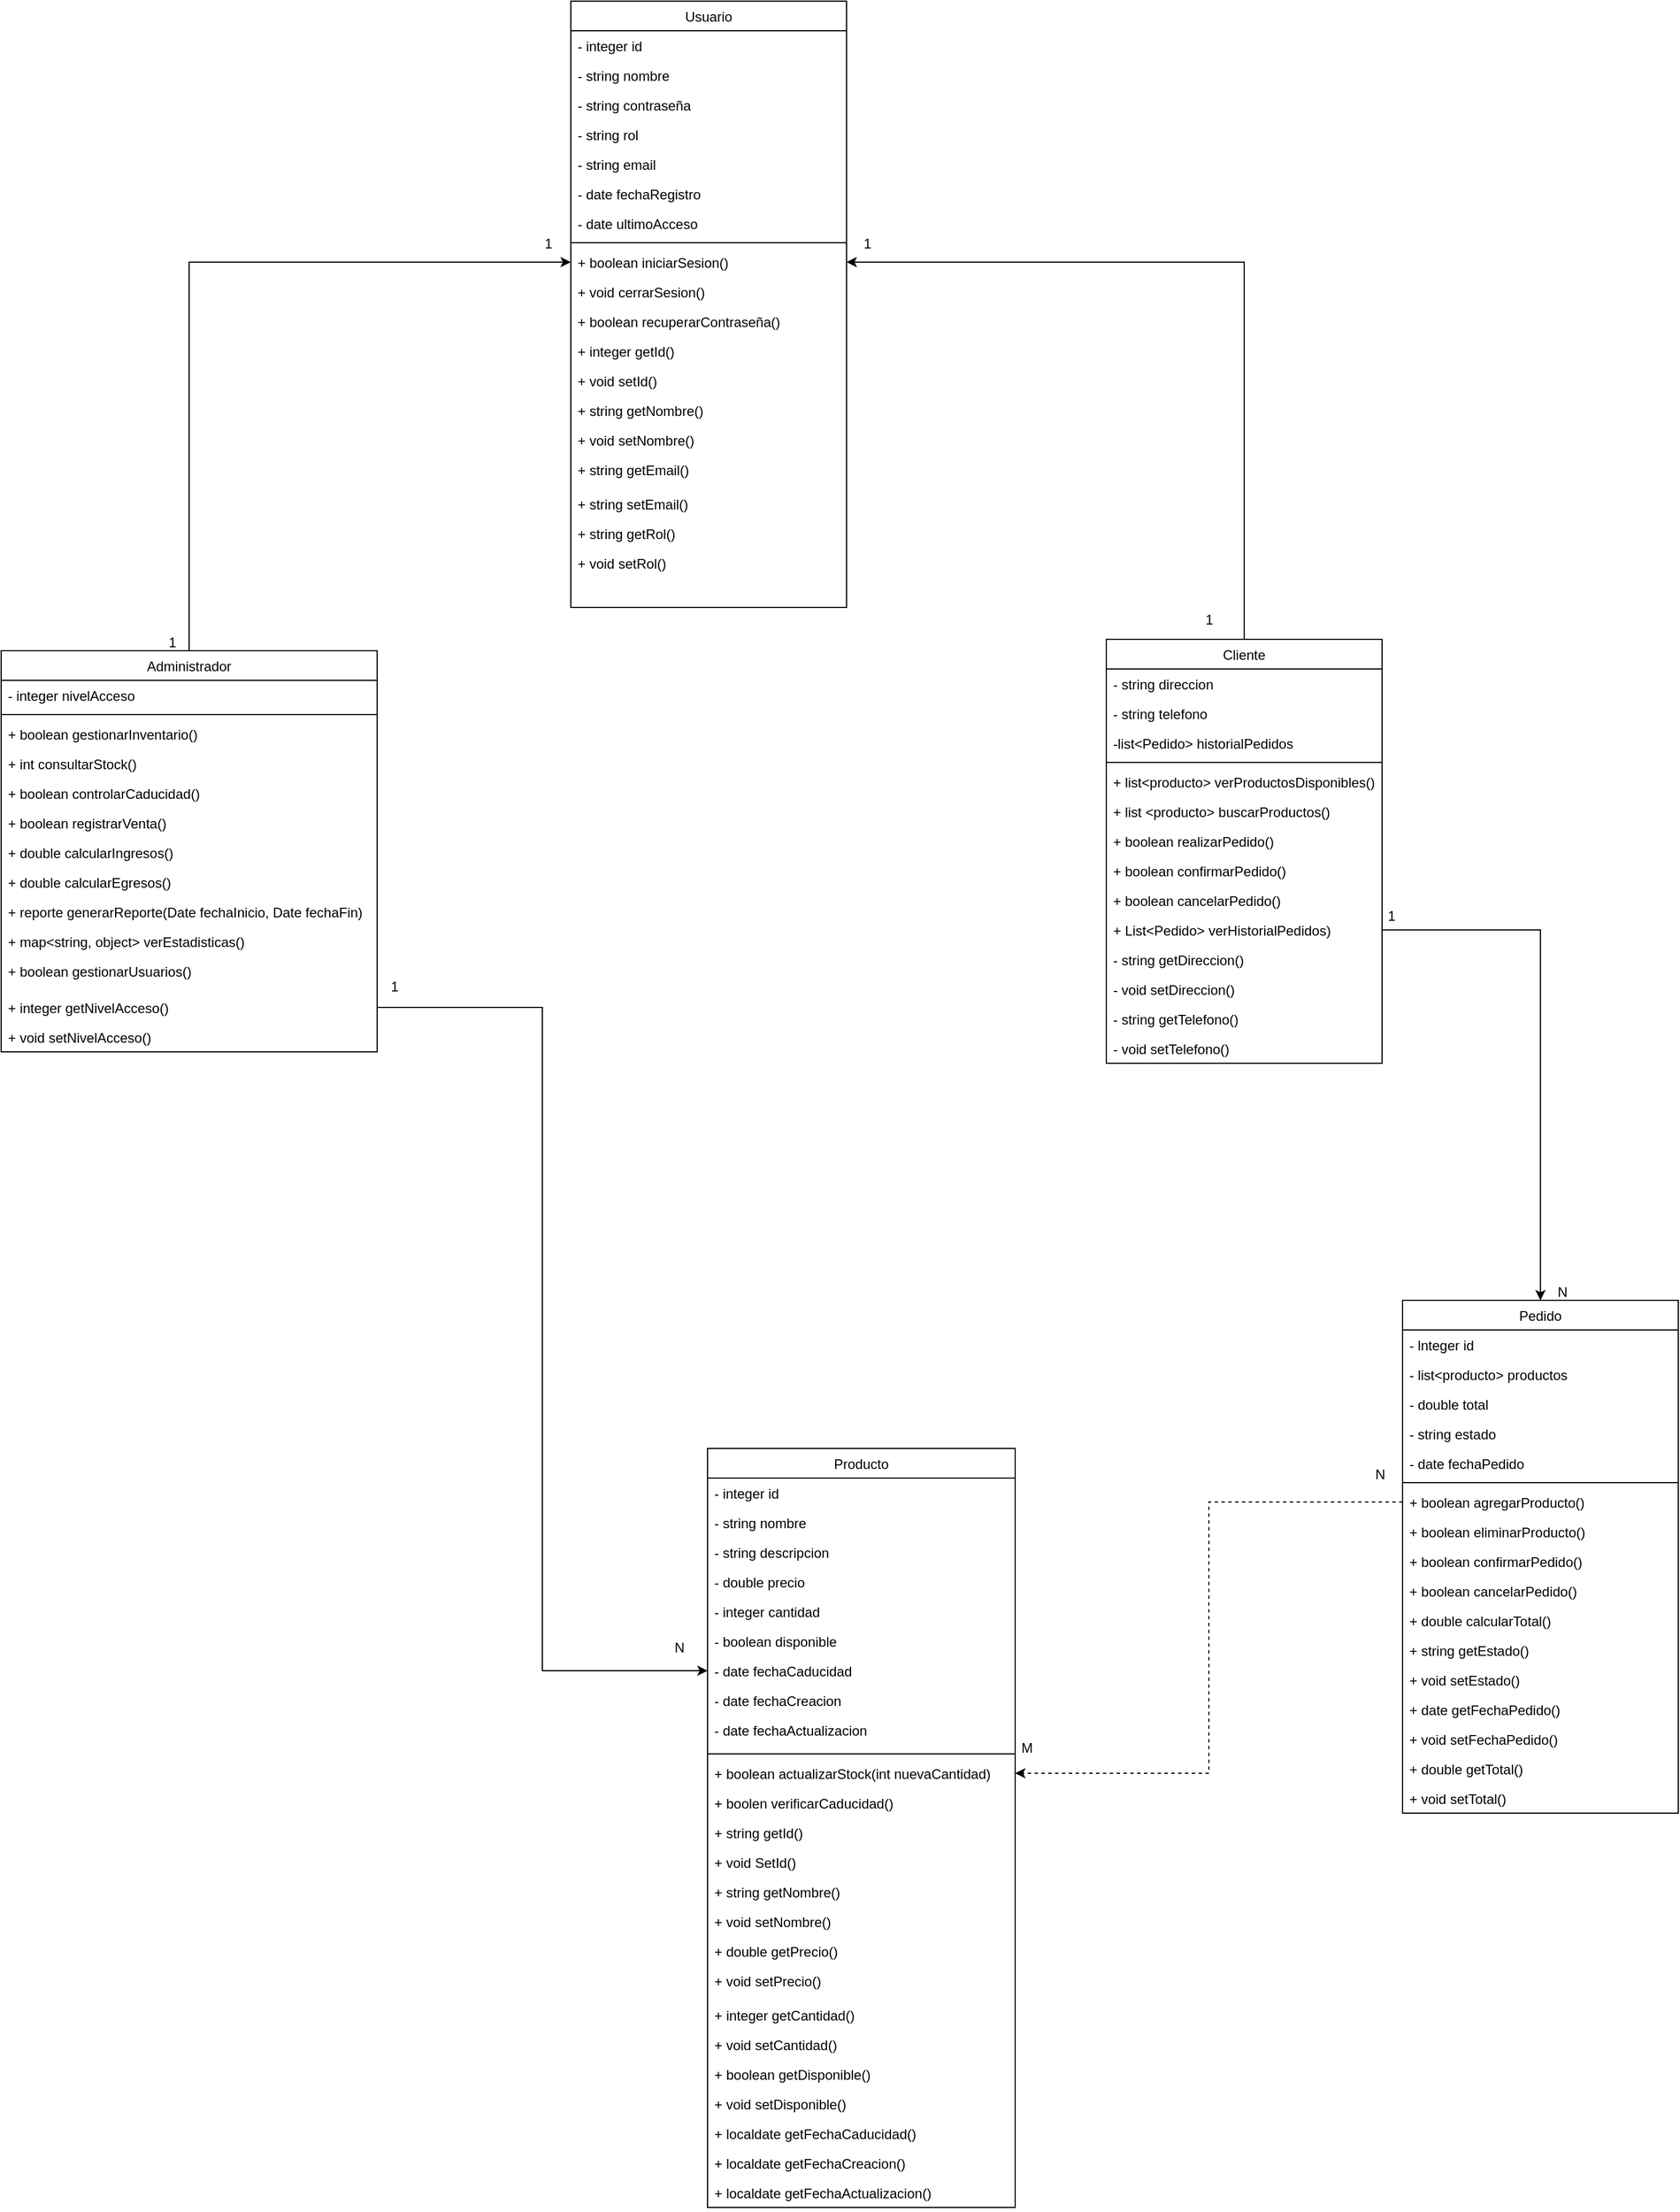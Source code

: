 <mxfile version="26.2.3">
  <diagram id="C5RBs43oDa-KdzZeNtuy" name="Page-1">
    <mxGraphModel dx="575" dy="1714" grid="1" gridSize="10" guides="1" tooltips="1" connect="1" arrows="1" fold="1" page="1" pageScale="1" pageWidth="827" pageHeight="1169" math="0" shadow="0">
      <root>
        <mxCell id="WIyWlLk6GJQsqaUBKTNV-0" />
        <mxCell id="WIyWlLk6GJQsqaUBKTNV-1" parent="WIyWlLk6GJQsqaUBKTNV-0" />
        <mxCell id="zkfFHV4jXpPFQw0GAbJ--17" value="Cliente" style="swimlane;fontStyle=0;align=center;verticalAlign=top;childLayout=stackLayout;horizontal=1;startSize=26;horizontalStack=0;resizeParent=1;resizeLast=0;collapsible=1;marginBottom=0;rounded=0;shadow=0;strokeWidth=1;" parent="WIyWlLk6GJQsqaUBKTNV-1" vertex="1">
          <mxGeometry x="1210" y="280" width="242" height="372" as="geometry">
            <mxRectangle x="550" y="140" width="160" height="26" as="alternateBounds" />
          </mxGeometry>
        </mxCell>
        <mxCell id="ycF3-iZi4jfBu4yKrrEv-30" value="- string direccion" style="text;align=left;verticalAlign=top;spacingLeft=4;spacingRight=4;overflow=hidden;rotatable=0;points=[[0,0.5],[1,0.5]];portConstraint=eastwest;" vertex="1" parent="zkfFHV4jXpPFQw0GAbJ--17">
          <mxGeometry y="26" width="242" height="26" as="geometry" />
        </mxCell>
        <mxCell id="ycF3-iZi4jfBu4yKrrEv-119" value="- string telefono" style="text;align=left;verticalAlign=top;spacingLeft=4;spacingRight=4;overflow=hidden;rotatable=0;points=[[0,0.5],[1,0.5]];portConstraint=eastwest;" vertex="1" parent="zkfFHV4jXpPFQw0GAbJ--17">
          <mxGeometry y="52" width="242" height="26" as="geometry" />
        </mxCell>
        <mxCell id="ycF3-iZi4jfBu4yKrrEv-31" value="-list&lt;Pedido&gt; historialPedidos" style="text;align=left;verticalAlign=top;spacingLeft=4;spacingRight=4;overflow=hidden;rotatable=0;points=[[0,0.5],[1,0.5]];portConstraint=eastwest;" vertex="1" parent="zkfFHV4jXpPFQw0GAbJ--17">
          <mxGeometry y="78" width="242" height="26" as="geometry" />
        </mxCell>
        <mxCell id="zkfFHV4jXpPFQw0GAbJ--23" value="" style="line;html=1;strokeWidth=1;align=left;verticalAlign=middle;spacingTop=-1;spacingLeft=3;spacingRight=3;rotatable=0;labelPosition=right;points=[];portConstraint=eastwest;" parent="zkfFHV4jXpPFQw0GAbJ--17" vertex="1">
          <mxGeometry y="104" width="242" height="8" as="geometry" />
        </mxCell>
        <mxCell id="zkfFHV4jXpPFQw0GAbJ--24" value="+ list&lt;producto&gt; verProductosDisponibles()" style="text;align=left;verticalAlign=top;spacingLeft=4;spacingRight=4;overflow=hidden;rotatable=0;points=[[0,0.5],[1,0.5]];portConstraint=eastwest;" parent="zkfFHV4jXpPFQw0GAbJ--17" vertex="1">
          <mxGeometry y="112" width="242" height="26" as="geometry" />
        </mxCell>
        <mxCell id="ycF3-iZi4jfBu4yKrrEv-0" value="+ list &lt;producto&gt; buscarProductos()" style="text;align=left;verticalAlign=top;spacingLeft=4;spacingRight=4;overflow=hidden;rotatable=0;points=[[0,0.5],[1,0.5]];portConstraint=eastwest;" vertex="1" parent="zkfFHV4jXpPFQw0GAbJ--17">
          <mxGeometry y="138" width="242" height="26" as="geometry" />
        </mxCell>
        <mxCell id="ycF3-iZi4jfBu4yKrrEv-113" value="+ boolean realizarPedido()" style="text;align=left;verticalAlign=top;spacingLeft=4;spacingRight=4;overflow=hidden;rotatable=0;points=[[0,0.5],[1,0.5]];portConstraint=eastwest;" vertex="1" parent="zkfFHV4jXpPFQw0GAbJ--17">
          <mxGeometry y="164" width="242" height="26" as="geometry" />
        </mxCell>
        <mxCell id="ycF3-iZi4jfBu4yKrrEv-1" value="+ boolean confirmarPedido()" style="text;align=left;verticalAlign=top;spacingLeft=4;spacingRight=4;overflow=hidden;rotatable=0;points=[[0,0.5],[1,0.5]];portConstraint=eastwest;" vertex="1" parent="zkfFHV4jXpPFQw0GAbJ--17">
          <mxGeometry y="190" width="242" height="26" as="geometry" />
        </mxCell>
        <mxCell id="ycF3-iZi4jfBu4yKrrEv-120" value="+ boolean cancelarPedido()" style="text;align=left;verticalAlign=top;spacingLeft=4;spacingRight=4;overflow=hidden;rotatable=0;points=[[0,0.5],[1,0.5]];portConstraint=eastwest;" vertex="1" parent="zkfFHV4jXpPFQw0GAbJ--17">
          <mxGeometry y="216" width="242" height="26" as="geometry" />
        </mxCell>
        <mxCell id="ycF3-iZi4jfBu4yKrrEv-2" value="+ List&lt;Pedido&gt; verHistorialPedidos)" style="text;align=left;verticalAlign=top;spacingLeft=4;spacingRight=4;overflow=hidden;rotatable=0;points=[[0,0.5],[1,0.5]];portConstraint=eastwest;" vertex="1" parent="zkfFHV4jXpPFQw0GAbJ--17">
          <mxGeometry y="242" width="242" height="26" as="geometry" />
        </mxCell>
        <mxCell id="ycF3-iZi4jfBu4yKrrEv-32" value="- string getDireccion()" style="text;align=left;verticalAlign=top;spacingLeft=4;spacingRight=4;overflow=hidden;rotatable=0;points=[[0,0.5],[1,0.5]];portConstraint=eastwest;" vertex="1" parent="zkfFHV4jXpPFQw0GAbJ--17">
          <mxGeometry y="268" width="242" height="26" as="geometry" />
        </mxCell>
        <mxCell id="ycF3-iZi4jfBu4yKrrEv-33" value="- void setDireccion()" style="text;align=left;verticalAlign=top;spacingLeft=4;spacingRight=4;overflow=hidden;rotatable=0;points=[[0,0.5],[1,0.5]];portConstraint=eastwest;" vertex="1" parent="zkfFHV4jXpPFQw0GAbJ--17">
          <mxGeometry y="294" width="242" height="26" as="geometry" />
        </mxCell>
        <mxCell id="ycF3-iZi4jfBu4yKrrEv-34" value="- string getTelefono()" style="text;align=left;verticalAlign=top;spacingLeft=4;spacingRight=4;overflow=hidden;rotatable=0;points=[[0,0.5],[1,0.5]];portConstraint=eastwest;" vertex="1" parent="zkfFHV4jXpPFQw0GAbJ--17">
          <mxGeometry y="320" width="242" height="26" as="geometry" />
        </mxCell>
        <mxCell id="zkfFHV4jXpPFQw0GAbJ--25" value="- void setTelefono()" style="text;align=left;verticalAlign=top;spacingLeft=4;spacingRight=4;overflow=hidden;rotatable=0;points=[[0,0.5],[1,0.5]];portConstraint=eastwest;" parent="zkfFHV4jXpPFQw0GAbJ--17" vertex="1">
          <mxGeometry y="346" width="242" height="26" as="geometry" />
        </mxCell>
        <mxCell id="ycF3-iZi4jfBu4yKrrEv-4" value="Usuario" style="swimlane;fontStyle=0;align=center;verticalAlign=top;childLayout=stackLayout;horizontal=1;startSize=26;horizontalStack=0;resizeParent=1;resizeLast=0;collapsible=1;marginBottom=0;rounded=0;shadow=0;strokeWidth=1;" vertex="1" parent="WIyWlLk6GJQsqaUBKTNV-1">
          <mxGeometry x="740" y="-280" width="242" height="532" as="geometry">
            <mxRectangle x="550" y="140" width="160" height="26" as="alternateBounds" />
          </mxGeometry>
        </mxCell>
        <mxCell id="ycF3-iZi4jfBu4yKrrEv-13" value="- integer id" style="text;align=left;verticalAlign=top;spacingLeft=4;spacingRight=4;overflow=hidden;rotatable=0;points=[[0,0.5],[1,0.5]];portConstraint=eastwest;" vertex="1" parent="ycF3-iZi4jfBu4yKrrEv-4">
          <mxGeometry y="26" width="242" height="26" as="geometry" />
        </mxCell>
        <mxCell id="ycF3-iZi4jfBu4yKrrEv-14" value="- string nombre" style="text;align=left;verticalAlign=top;spacingLeft=4;spacingRight=4;overflow=hidden;rotatable=0;points=[[0,0.5],[1,0.5]];portConstraint=eastwest;" vertex="1" parent="ycF3-iZi4jfBu4yKrrEv-4">
          <mxGeometry y="52" width="242" height="26" as="geometry" />
        </mxCell>
        <mxCell id="ycF3-iZi4jfBu4yKrrEv-15" value="- string contraseña" style="text;align=left;verticalAlign=top;spacingLeft=4;spacingRight=4;overflow=hidden;rotatable=0;points=[[0,0.5],[1,0.5]];portConstraint=eastwest;" vertex="1" parent="ycF3-iZi4jfBu4yKrrEv-4">
          <mxGeometry y="78" width="242" height="26" as="geometry" />
        </mxCell>
        <mxCell id="ycF3-iZi4jfBu4yKrrEv-121" value="- string rol" style="text;align=left;verticalAlign=top;spacingLeft=4;spacingRight=4;overflow=hidden;rotatable=0;points=[[0,0.5],[1,0.5]];portConstraint=eastwest;" vertex="1" parent="ycF3-iZi4jfBu4yKrrEv-4">
          <mxGeometry y="104" width="242" height="26" as="geometry" />
        </mxCell>
        <mxCell id="ycF3-iZi4jfBu4yKrrEv-16" value="- string email" style="text;align=left;verticalAlign=top;spacingLeft=4;spacingRight=4;overflow=hidden;rotatable=0;points=[[0,0.5],[1,0.5]];portConstraint=eastwest;" vertex="1" parent="ycF3-iZi4jfBu4yKrrEv-4">
          <mxGeometry y="130" width="242" height="26" as="geometry" />
        </mxCell>
        <mxCell id="ycF3-iZi4jfBu4yKrrEv-17" value="- date fechaRegistro" style="text;align=left;verticalAlign=top;spacingLeft=4;spacingRight=4;overflow=hidden;rotatable=0;points=[[0,0.5],[1,0.5]];portConstraint=eastwest;" vertex="1" parent="ycF3-iZi4jfBu4yKrrEv-4">
          <mxGeometry y="156" width="242" height="26" as="geometry" />
        </mxCell>
        <mxCell id="ycF3-iZi4jfBu4yKrrEv-5" value="- date ultimoAcceso" style="text;align=left;verticalAlign=top;spacingLeft=4;spacingRight=4;overflow=hidden;rotatable=0;points=[[0,0.5],[1,0.5]];portConstraint=eastwest;" vertex="1" parent="ycF3-iZi4jfBu4yKrrEv-4">
          <mxGeometry y="182" width="242" height="26" as="geometry" />
        </mxCell>
        <mxCell id="ycF3-iZi4jfBu4yKrrEv-6" value="" style="line;html=1;strokeWidth=1;align=left;verticalAlign=middle;spacingTop=-1;spacingLeft=3;spacingRight=3;rotatable=0;labelPosition=right;points=[];portConstraint=eastwest;" vertex="1" parent="ycF3-iZi4jfBu4yKrrEv-4">
          <mxGeometry y="208" width="242" height="8" as="geometry" />
        </mxCell>
        <mxCell id="ycF3-iZi4jfBu4yKrrEv-7" value="+ boolean iniciarSesion()" style="text;align=left;verticalAlign=top;spacingLeft=4;spacingRight=4;overflow=hidden;rotatable=0;points=[[0,0.5],[1,0.5]];portConstraint=eastwest;" vertex="1" parent="ycF3-iZi4jfBu4yKrrEv-4">
          <mxGeometry y="216" width="242" height="26" as="geometry" />
        </mxCell>
        <mxCell id="ycF3-iZi4jfBu4yKrrEv-8" value="+ void cerrarSesion()" style="text;align=left;verticalAlign=top;spacingLeft=4;spacingRight=4;overflow=hidden;rotatable=0;points=[[0,0.5],[1,0.5]];portConstraint=eastwest;" vertex="1" parent="ycF3-iZi4jfBu4yKrrEv-4">
          <mxGeometry y="242" width="242" height="26" as="geometry" />
        </mxCell>
        <mxCell id="ycF3-iZi4jfBu4yKrrEv-122" value="+ boolean recuperarContraseña()" style="text;align=left;verticalAlign=top;spacingLeft=4;spacingRight=4;overflow=hidden;rotatable=0;points=[[0,0.5],[1,0.5]];portConstraint=eastwest;" vertex="1" parent="ycF3-iZi4jfBu4yKrrEv-4">
          <mxGeometry y="268" width="242" height="26" as="geometry" />
        </mxCell>
        <mxCell id="ycF3-iZi4jfBu4yKrrEv-124" value="+ integer getId()" style="text;align=left;verticalAlign=top;spacingLeft=4;spacingRight=4;overflow=hidden;rotatable=0;points=[[0,0.5],[1,0.5]];portConstraint=eastwest;" vertex="1" parent="ycF3-iZi4jfBu4yKrrEv-4">
          <mxGeometry y="294" width="242" height="26" as="geometry" />
        </mxCell>
        <mxCell id="ycF3-iZi4jfBu4yKrrEv-123" value="+ void setId()" style="text;align=left;verticalAlign=top;spacingLeft=4;spacingRight=4;overflow=hidden;rotatable=0;points=[[0,0.5],[1,0.5]];portConstraint=eastwest;" vertex="1" parent="ycF3-iZi4jfBu4yKrrEv-4">
          <mxGeometry y="320" width="242" height="26" as="geometry" />
        </mxCell>
        <mxCell id="ycF3-iZi4jfBu4yKrrEv-10" value="+ string getNombre()" style="text;align=left;verticalAlign=top;spacingLeft=4;spacingRight=4;overflow=hidden;rotatable=0;points=[[0,0.5],[1,0.5]];portConstraint=eastwest;" vertex="1" parent="ycF3-iZi4jfBu4yKrrEv-4">
          <mxGeometry y="346" width="242" height="26" as="geometry" />
        </mxCell>
        <mxCell id="ycF3-iZi4jfBu4yKrrEv-11" value="+ void setNombre()" style="text;align=left;verticalAlign=top;spacingLeft=4;spacingRight=4;overflow=hidden;rotatable=0;points=[[0,0.5],[1,0.5]];portConstraint=eastwest;" vertex="1" parent="ycF3-iZi4jfBu4yKrrEv-4">
          <mxGeometry y="372" width="242" height="26" as="geometry" />
        </mxCell>
        <mxCell id="ycF3-iZi4jfBu4yKrrEv-18" value="+ string getEmail()" style="text;align=left;verticalAlign=top;spacingLeft=4;spacingRight=4;overflow=hidden;rotatable=0;points=[[0,0.5],[1,0.5]];portConstraint=eastwest;" vertex="1" parent="ycF3-iZi4jfBu4yKrrEv-4">
          <mxGeometry y="398" width="242" height="30" as="geometry" />
        </mxCell>
        <mxCell id="ycF3-iZi4jfBu4yKrrEv-19" value="+ string setEmail()" style="text;align=left;verticalAlign=top;spacingLeft=4;spacingRight=4;overflow=hidden;rotatable=0;points=[[0,0.5],[1,0.5]];portConstraint=eastwest;" vertex="1" parent="ycF3-iZi4jfBu4yKrrEv-4">
          <mxGeometry y="428" width="242" height="26" as="geometry" />
        </mxCell>
        <mxCell id="ycF3-iZi4jfBu4yKrrEv-20" value="+ string getRol()" style="text;align=left;verticalAlign=top;spacingLeft=4;spacingRight=4;overflow=hidden;rotatable=0;points=[[0,0.5],[1,0.5]];portConstraint=eastwest;" vertex="1" parent="ycF3-iZi4jfBu4yKrrEv-4">
          <mxGeometry y="454" width="242" height="26" as="geometry" />
        </mxCell>
        <mxCell id="ycF3-iZi4jfBu4yKrrEv-12" value="+ void setRol()" style="text;align=left;verticalAlign=top;spacingLeft=4;spacingRight=4;overflow=hidden;rotatable=0;points=[[0,0.5],[1,0.5]];portConstraint=eastwest;" vertex="1" parent="ycF3-iZi4jfBu4yKrrEv-4">
          <mxGeometry y="480" width="242" height="26" as="geometry" />
        </mxCell>
        <mxCell id="ycF3-iZi4jfBu4yKrrEv-21" value="Administrador" style="swimlane;fontStyle=0;align=center;verticalAlign=top;childLayout=stackLayout;horizontal=1;startSize=26;horizontalStack=0;resizeParent=1;resizeLast=0;collapsible=1;marginBottom=0;rounded=0;shadow=0;strokeWidth=1;" vertex="1" parent="WIyWlLk6GJQsqaUBKTNV-1">
          <mxGeometry x="240" y="290" width="330" height="352" as="geometry">
            <mxRectangle x="550" y="140" width="160" height="26" as="alternateBounds" />
          </mxGeometry>
        </mxCell>
        <mxCell id="ycF3-iZi4jfBu4yKrrEv-22" value="- integer nivelAcceso" style="text;align=left;verticalAlign=top;spacingLeft=4;spacingRight=4;overflow=hidden;rotatable=0;points=[[0,0.5],[1,0.5]];portConstraint=eastwest;" vertex="1" parent="ycF3-iZi4jfBu4yKrrEv-21">
          <mxGeometry y="26" width="330" height="26" as="geometry" />
        </mxCell>
        <mxCell id="ycF3-iZi4jfBu4yKrrEv-23" value="" style="line;html=1;strokeWidth=1;align=left;verticalAlign=middle;spacingTop=-1;spacingLeft=3;spacingRight=3;rotatable=0;labelPosition=right;points=[];portConstraint=eastwest;" vertex="1" parent="ycF3-iZi4jfBu4yKrrEv-21">
          <mxGeometry y="52" width="330" height="8" as="geometry" />
        </mxCell>
        <mxCell id="ycF3-iZi4jfBu4yKrrEv-108" value="+ boolean gestionarInventario()" style="text;align=left;verticalAlign=top;spacingLeft=4;spacingRight=4;overflow=hidden;rotatable=0;points=[[0,0.5],[1,0.5]];portConstraint=eastwest;" vertex="1" parent="ycF3-iZi4jfBu4yKrrEv-21">
          <mxGeometry y="60" width="330" height="26" as="geometry" />
        </mxCell>
        <mxCell id="ycF3-iZi4jfBu4yKrrEv-109" value="+ int consultarStock()" style="text;align=left;verticalAlign=top;spacingLeft=4;spacingRight=4;overflow=hidden;rotatable=0;points=[[0,0.5],[1,0.5]];portConstraint=eastwest;" vertex="1" parent="ycF3-iZi4jfBu4yKrrEv-21">
          <mxGeometry y="86" width="330" height="26" as="geometry" />
        </mxCell>
        <mxCell id="ycF3-iZi4jfBu4yKrrEv-110" value="+ boolean controlarCaducidad()" style="text;align=left;verticalAlign=top;spacingLeft=4;spacingRight=4;overflow=hidden;rotatable=0;points=[[0,0.5],[1,0.5]];portConstraint=eastwest;" vertex="1" parent="ycF3-iZi4jfBu4yKrrEv-21">
          <mxGeometry y="112" width="330" height="26" as="geometry" />
        </mxCell>
        <mxCell id="ycF3-iZi4jfBu4yKrrEv-111" value="+ boolean registrarVenta()" style="text;align=left;verticalAlign=top;spacingLeft=4;spacingRight=4;overflow=hidden;rotatable=0;points=[[0,0.5],[1,0.5]];portConstraint=eastwest;" vertex="1" parent="ycF3-iZi4jfBu4yKrrEv-21">
          <mxGeometry y="138" width="330" height="26" as="geometry" />
        </mxCell>
        <mxCell id="ycF3-iZi4jfBu4yKrrEv-112" value="+ double calcularIngresos()" style="text;align=left;verticalAlign=top;spacingLeft=4;spacingRight=4;overflow=hidden;rotatable=0;points=[[0,0.5],[1,0.5]];portConstraint=eastwest;" vertex="1" parent="ycF3-iZi4jfBu4yKrrEv-21">
          <mxGeometry y="164" width="330" height="26" as="geometry" />
        </mxCell>
        <mxCell id="ycF3-iZi4jfBu4yKrrEv-24" value="+ double calcularEgresos()" style="text;align=left;verticalAlign=top;spacingLeft=4;spacingRight=4;overflow=hidden;rotatable=0;points=[[0,0.5],[1,0.5]];portConstraint=eastwest;" vertex="1" parent="ycF3-iZi4jfBu4yKrrEv-21">
          <mxGeometry y="190" width="330" height="26" as="geometry" />
        </mxCell>
        <mxCell id="ycF3-iZi4jfBu4yKrrEv-25" value="+ reporte generarReporte(Date fechaInicio, Date fechaFin)" style="text;align=left;verticalAlign=top;spacingLeft=4;spacingRight=4;overflow=hidden;rotatable=0;points=[[0,0.5],[1,0.5]];portConstraint=eastwest;" vertex="1" parent="ycF3-iZi4jfBu4yKrrEv-21">
          <mxGeometry y="216" width="330" height="26" as="geometry" />
        </mxCell>
        <mxCell id="ycF3-iZi4jfBu4yKrrEv-26" value="+ map&lt;string, object&gt; verEstadisticas()" style="text;align=left;verticalAlign=top;spacingLeft=4;spacingRight=4;overflow=hidden;rotatable=0;points=[[0,0.5],[1,0.5]];portConstraint=eastwest;" vertex="1" parent="ycF3-iZi4jfBu4yKrrEv-21">
          <mxGeometry y="242" width="330" height="26" as="geometry" />
        </mxCell>
        <mxCell id="ycF3-iZi4jfBu4yKrrEv-27" value="+ boolean gestionarUsuarios()" style="text;align=left;verticalAlign=top;spacingLeft=4;spacingRight=4;overflow=hidden;rotatable=0;points=[[0,0.5],[1,0.5]];portConstraint=eastwest;" vertex="1" parent="ycF3-iZi4jfBu4yKrrEv-21">
          <mxGeometry y="268" width="330" height="32" as="geometry" />
        </mxCell>
        <mxCell id="ycF3-iZi4jfBu4yKrrEv-28" value="+ integer getNivelAcceso()" style="text;align=left;verticalAlign=top;spacingLeft=4;spacingRight=4;overflow=hidden;rotatable=0;points=[[0,0.5],[1,0.5]];portConstraint=eastwest;" vertex="1" parent="ycF3-iZi4jfBu4yKrrEv-21">
          <mxGeometry y="300" width="330" height="26" as="geometry" />
        </mxCell>
        <mxCell id="ycF3-iZi4jfBu4yKrrEv-29" value="+ void setNivelAcceso()" style="text;align=left;verticalAlign=top;spacingLeft=4;spacingRight=4;overflow=hidden;rotatable=0;points=[[0,0.5],[1,0.5]];portConstraint=eastwest;" vertex="1" parent="ycF3-iZi4jfBu4yKrrEv-21">
          <mxGeometry y="326" width="330" height="26" as="geometry" />
        </mxCell>
        <mxCell id="ycF3-iZi4jfBu4yKrrEv-35" value="Producto" style="swimlane;fontStyle=0;align=center;verticalAlign=top;childLayout=stackLayout;horizontal=1;startSize=26;horizontalStack=0;resizeParent=1;resizeLast=0;collapsible=1;marginBottom=0;rounded=0;shadow=0;strokeWidth=1;" vertex="1" parent="WIyWlLk6GJQsqaUBKTNV-1">
          <mxGeometry x="860" y="990" width="270" height="666" as="geometry">
            <mxRectangle x="550" y="140" width="160" height="26" as="alternateBounds" />
          </mxGeometry>
        </mxCell>
        <mxCell id="ycF3-iZi4jfBu4yKrrEv-36" value="- integer id" style="text;align=left;verticalAlign=top;spacingLeft=4;spacingRight=4;overflow=hidden;rotatable=0;points=[[0,0.5],[1,0.5]];portConstraint=eastwest;" vertex="1" parent="ycF3-iZi4jfBu4yKrrEv-35">
          <mxGeometry y="26" width="270" height="26" as="geometry" />
        </mxCell>
        <mxCell id="ycF3-iZi4jfBu4yKrrEv-37" value="- string nombre" style="text;align=left;verticalAlign=top;spacingLeft=4;spacingRight=4;overflow=hidden;rotatable=0;points=[[0,0.5],[1,0.5]];portConstraint=eastwest;" vertex="1" parent="ycF3-iZi4jfBu4yKrrEv-35">
          <mxGeometry y="52" width="270" height="26" as="geometry" />
        </mxCell>
        <mxCell id="ycF3-iZi4jfBu4yKrrEv-38" value="- string descripcion" style="text;align=left;verticalAlign=top;spacingLeft=4;spacingRight=4;overflow=hidden;rotatable=0;points=[[0,0.5],[1,0.5]];portConstraint=eastwest;" vertex="1" parent="ycF3-iZi4jfBu4yKrrEv-35">
          <mxGeometry y="78" width="270" height="26" as="geometry" />
        </mxCell>
        <mxCell id="ycF3-iZi4jfBu4yKrrEv-39" value="- double precio" style="text;align=left;verticalAlign=top;spacingLeft=4;spacingRight=4;overflow=hidden;rotatable=0;points=[[0,0.5],[1,0.5]];portConstraint=eastwest;" vertex="1" parent="ycF3-iZi4jfBu4yKrrEv-35">
          <mxGeometry y="104" width="270" height="26" as="geometry" />
        </mxCell>
        <mxCell id="ycF3-iZi4jfBu4yKrrEv-40" value="- integer cantidad" style="text;align=left;verticalAlign=top;spacingLeft=4;spacingRight=4;overflow=hidden;rotatable=0;points=[[0,0.5],[1,0.5]];portConstraint=eastwest;" vertex="1" parent="ycF3-iZi4jfBu4yKrrEv-35">
          <mxGeometry y="130" width="270" height="26" as="geometry" />
        </mxCell>
        <mxCell id="ycF3-iZi4jfBu4yKrrEv-54" value="- boolean disponible" style="text;align=left;verticalAlign=top;spacingLeft=4;spacingRight=4;overflow=hidden;rotatable=0;points=[[0,0.5],[1,0.5]];portConstraint=eastwest;" vertex="1" parent="ycF3-iZi4jfBu4yKrrEv-35">
          <mxGeometry y="156" width="270" height="26" as="geometry" />
        </mxCell>
        <mxCell id="ycF3-iZi4jfBu4yKrrEv-53" value="- date fechaCaducidad" style="text;align=left;verticalAlign=top;spacingLeft=4;spacingRight=4;overflow=hidden;rotatable=0;points=[[0,0.5],[1,0.5]];portConstraint=eastwest;" vertex="1" parent="ycF3-iZi4jfBu4yKrrEv-35">
          <mxGeometry y="182" width="270" height="26" as="geometry" />
        </mxCell>
        <mxCell id="ycF3-iZi4jfBu4yKrrEv-56" value="- date fechaCreacion" style="text;align=left;verticalAlign=top;spacingLeft=4;spacingRight=4;overflow=hidden;rotatable=0;points=[[0,0.5],[1,0.5]];portConstraint=eastwest;" vertex="1" parent="ycF3-iZi4jfBu4yKrrEv-35">
          <mxGeometry y="208" width="270" height="26" as="geometry" />
        </mxCell>
        <mxCell id="ycF3-iZi4jfBu4yKrrEv-41" value="- date fechaActualizacion" style="text;align=left;verticalAlign=top;spacingLeft=4;spacingRight=4;overflow=hidden;rotatable=0;points=[[0,0.5],[1,0.5]];portConstraint=eastwest;" vertex="1" parent="ycF3-iZi4jfBu4yKrrEv-35">
          <mxGeometry y="234" width="270" height="30" as="geometry" />
        </mxCell>
        <mxCell id="ycF3-iZi4jfBu4yKrrEv-42" value="" style="line;html=1;strokeWidth=1;align=left;verticalAlign=middle;spacingTop=-1;spacingLeft=3;spacingRight=3;rotatable=0;labelPosition=right;points=[];portConstraint=eastwest;" vertex="1" parent="ycF3-iZi4jfBu4yKrrEv-35">
          <mxGeometry y="264" width="270" height="8" as="geometry" />
        </mxCell>
        <mxCell id="ycF3-iZi4jfBu4yKrrEv-43" value="+ boolean actualizarStock(int nuevaCantidad)" style="text;align=left;verticalAlign=top;spacingLeft=4;spacingRight=4;overflow=hidden;rotatable=0;points=[[0,0.5],[1,0.5]];portConstraint=eastwest;" vertex="1" parent="ycF3-iZi4jfBu4yKrrEv-35">
          <mxGeometry y="272" width="270" height="26" as="geometry" />
        </mxCell>
        <mxCell id="ycF3-iZi4jfBu4yKrrEv-44" value="+ boolen verificarCaducidad()" style="text;align=left;verticalAlign=top;spacingLeft=4;spacingRight=4;overflow=hidden;rotatable=0;points=[[0,0.5],[1,0.5]];portConstraint=eastwest;" vertex="1" parent="ycF3-iZi4jfBu4yKrrEv-35">
          <mxGeometry y="298" width="270" height="26" as="geometry" />
        </mxCell>
        <mxCell id="ycF3-iZi4jfBu4yKrrEv-127" value="+ string getId()" style="text;align=left;verticalAlign=top;spacingLeft=4;spacingRight=4;overflow=hidden;rotatable=0;points=[[0,0.5],[1,0.5]];portConstraint=eastwest;" vertex="1" parent="ycF3-iZi4jfBu4yKrrEv-35">
          <mxGeometry y="324" width="270" height="26" as="geometry" />
        </mxCell>
        <mxCell id="ycF3-iZi4jfBu4yKrrEv-126" value="+ void SetId()" style="text;align=left;verticalAlign=top;spacingLeft=4;spacingRight=4;overflow=hidden;rotatable=0;points=[[0,0.5],[1,0.5]];portConstraint=eastwest;" vertex="1" parent="ycF3-iZi4jfBu4yKrrEv-35">
          <mxGeometry y="350" width="270" height="26" as="geometry" />
        </mxCell>
        <mxCell id="ycF3-iZi4jfBu4yKrrEv-45" value="+ string getNombre()" style="text;align=left;verticalAlign=top;spacingLeft=4;spacingRight=4;overflow=hidden;rotatable=0;points=[[0,0.5],[1,0.5]];portConstraint=eastwest;" vertex="1" parent="ycF3-iZi4jfBu4yKrrEv-35">
          <mxGeometry y="376" width="270" height="26" as="geometry" />
        </mxCell>
        <mxCell id="ycF3-iZi4jfBu4yKrrEv-46" value="+ void setNombre()" style="text;align=left;verticalAlign=top;spacingLeft=4;spacingRight=4;overflow=hidden;rotatable=0;points=[[0,0.5],[1,0.5]];portConstraint=eastwest;" vertex="1" parent="ycF3-iZi4jfBu4yKrrEv-35">
          <mxGeometry y="402" width="270" height="26" as="geometry" />
        </mxCell>
        <mxCell id="ycF3-iZi4jfBu4yKrrEv-47" value="+ double getPrecio()" style="text;align=left;verticalAlign=top;spacingLeft=4;spacingRight=4;overflow=hidden;rotatable=0;points=[[0,0.5],[1,0.5]];portConstraint=eastwest;" vertex="1" parent="ycF3-iZi4jfBu4yKrrEv-35">
          <mxGeometry y="428" width="270" height="26" as="geometry" />
        </mxCell>
        <mxCell id="ycF3-iZi4jfBu4yKrrEv-48" value="+ void setPrecio()" style="text;align=left;verticalAlign=top;spacingLeft=4;spacingRight=4;overflow=hidden;rotatable=0;points=[[0,0.5],[1,0.5]];portConstraint=eastwest;" vertex="1" parent="ycF3-iZi4jfBu4yKrrEv-35">
          <mxGeometry y="454" width="270" height="30" as="geometry" />
        </mxCell>
        <mxCell id="ycF3-iZi4jfBu4yKrrEv-49" value="+ integer getCantidad()" style="text;align=left;verticalAlign=top;spacingLeft=4;spacingRight=4;overflow=hidden;rotatable=0;points=[[0,0.5],[1,0.5]];portConstraint=eastwest;" vertex="1" parent="ycF3-iZi4jfBu4yKrrEv-35">
          <mxGeometry y="484" width="270" height="26" as="geometry" />
        </mxCell>
        <mxCell id="ycF3-iZi4jfBu4yKrrEv-50" value="+ void setCantidad()" style="text;align=left;verticalAlign=top;spacingLeft=4;spacingRight=4;overflow=hidden;rotatable=0;points=[[0,0.5],[1,0.5]];portConstraint=eastwest;" vertex="1" parent="ycF3-iZi4jfBu4yKrrEv-35">
          <mxGeometry y="510" width="270" height="26" as="geometry" />
        </mxCell>
        <mxCell id="ycF3-iZi4jfBu4yKrrEv-58" value="+ boolean getDisponible()" style="text;align=left;verticalAlign=top;spacingLeft=4;spacingRight=4;overflow=hidden;rotatable=0;points=[[0,0.5],[1,0.5]];portConstraint=eastwest;" vertex="1" parent="ycF3-iZi4jfBu4yKrrEv-35">
          <mxGeometry y="536" width="270" height="26" as="geometry" />
        </mxCell>
        <mxCell id="ycF3-iZi4jfBu4yKrrEv-128" value="+ void setDisponible()" style="text;align=left;verticalAlign=top;spacingLeft=4;spacingRight=4;overflow=hidden;rotatable=0;points=[[0,0.5],[1,0.5]];portConstraint=eastwest;" vertex="1" parent="ycF3-iZi4jfBu4yKrrEv-35">
          <mxGeometry y="562" width="270" height="26" as="geometry" />
        </mxCell>
        <mxCell id="ycF3-iZi4jfBu4yKrrEv-129" value="+ localdate getFechaCaducidad()" style="text;align=left;verticalAlign=top;spacingLeft=4;spacingRight=4;overflow=hidden;rotatable=0;points=[[0,0.5],[1,0.5]];portConstraint=eastwest;" vertex="1" parent="ycF3-iZi4jfBu4yKrrEv-35">
          <mxGeometry y="588" width="270" height="26" as="geometry" />
        </mxCell>
        <mxCell id="ycF3-iZi4jfBu4yKrrEv-130" value="+ localdate getFechaCreacion()" style="text;align=left;verticalAlign=top;spacingLeft=4;spacingRight=4;overflow=hidden;rotatable=0;points=[[0,0.5],[1,0.5]];portConstraint=eastwest;" vertex="1" parent="ycF3-iZi4jfBu4yKrrEv-35">
          <mxGeometry y="614" width="270" height="26" as="geometry" />
        </mxCell>
        <mxCell id="ycF3-iZi4jfBu4yKrrEv-59" value="+ localdate getFechaActualizacion()" style="text;align=left;verticalAlign=top;spacingLeft=4;spacingRight=4;overflow=hidden;rotatable=0;points=[[0,0.5],[1,0.5]];portConstraint=eastwest;" vertex="1" parent="ycF3-iZi4jfBu4yKrrEv-35">
          <mxGeometry y="640" width="270" height="26" as="geometry" />
        </mxCell>
        <mxCell id="ycF3-iZi4jfBu4yKrrEv-87" value="Pedido" style="swimlane;fontStyle=0;align=center;verticalAlign=top;childLayout=stackLayout;horizontal=1;startSize=26;horizontalStack=0;resizeParent=1;resizeLast=0;collapsible=1;marginBottom=0;rounded=0;shadow=0;strokeWidth=1;" vertex="1" parent="WIyWlLk6GJQsqaUBKTNV-1">
          <mxGeometry x="1470" y="860" width="242" height="450" as="geometry">
            <mxRectangle x="550" y="140" width="160" height="26" as="alternateBounds" />
          </mxGeometry>
        </mxCell>
        <mxCell id="ycF3-iZi4jfBu4yKrrEv-88" value="- lnteger id" style="text;align=left;verticalAlign=top;spacingLeft=4;spacingRight=4;overflow=hidden;rotatable=0;points=[[0,0.5],[1,0.5]];portConstraint=eastwest;" vertex="1" parent="ycF3-iZi4jfBu4yKrrEv-87">
          <mxGeometry y="26" width="242" height="26" as="geometry" />
        </mxCell>
        <mxCell id="ycF3-iZi4jfBu4yKrrEv-101" value="- list&lt;producto&gt; productos" style="text;align=left;verticalAlign=top;spacingLeft=4;spacingRight=4;overflow=hidden;rotatable=0;points=[[0,0.5],[1,0.5]];portConstraint=eastwest;" vertex="1" parent="ycF3-iZi4jfBu4yKrrEv-87">
          <mxGeometry y="52" width="242" height="26" as="geometry" />
        </mxCell>
        <mxCell id="ycF3-iZi4jfBu4yKrrEv-102" value="- double total" style="text;align=left;verticalAlign=top;spacingLeft=4;spacingRight=4;overflow=hidden;rotatable=0;points=[[0,0.5],[1,0.5]];portConstraint=eastwest;" vertex="1" parent="ycF3-iZi4jfBu4yKrrEv-87">
          <mxGeometry y="78" width="242" height="26" as="geometry" />
        </mxCell>
        <mxCell id="ycF3-iZi4jfBu4yKrrEv-103" value="- string estado" style="text;align=left;verticalAlign=top;spacingLeft=4;spacingRight=4;overflow=hidden;rotatable=0;points=[[0,0.5],[1,0.5]];portConstraint=eastwest;" vertex="1" parent="ycF3-iZi4jfBu4yKrrEv-87">
          <mxGeometry y="104" width="242" height="26" as="geometry" />
        </mxCell>
        <mxCell id="ycF3-iZi4jfBu4yKrrEv-104" value="- date fechaPedido" style="text;align=left;verticalAlign=top;spacingLeft=4;spacingRight=4;overflow=hidden;rotatable=0;points=[[0,0.5],[1,0.5]];portConstraint=eastwest;" vertex="1" parent="ycF3-iZi4jfBu4yKrrEv-87">
          <mxGeometry y="130" width="242" height="26" as="geometry" />
        </mxCell>
        <mxCell id="ycF3-iZi4jfBu4yKrrEv-89" value="" style="line;html=1;strokeWidth=1;align=left;verticalAlign=middle;spacingTop=-1;spacingLeft=3;spacingRight=3;rotatable=0;labelPosition=right;points=[];portConstraint=eastwest;" vertex="1" parent="ycF3-iZi4jfBu4yKrrEv-87">
          <mxGeometry y="156" width="242" height="8" as="geometry" />
        </mxCell>
        <mxCell id="ycF3-iZi4jfBu4yKrrEv-115" value="+ boolean agregarProducto()" style="text;align=left;verticalAlign=top;spacingLeft=4;spacingRight=4;overflow=hidden;rotatable=0;points=[[0,0.5],[1,0.5]];portConstraint=eastwest;" vertex="1" parent="ycF3-iZi4jfBu4yKrrEv-87">
          <mxGeometry y="164" width="242" height="26" as="geometry" />
        </mxCell>
        <mxCell id="ycF3-iZi4jfBu4yKrrEv-90" value="+ boolean eliminarProducto()" style="text;align=left;verticalAlign=top;spacingLeft=4;spacingRight=4;overflow=hidden;rotatable=0;points=[[0,0.5],[1,0.5]];portConstraint=eastwest;" vertex="1" parent="ycF3-iZi4jfBu4yKrrEv-87">
          <mxGeometry y="190" width="242" height="26" as="geometry" />
        </mxCell>
        <mxCell id="ycF3-iZi4jfBu4yKrrEv-91" value="+ boolean confirmarPedido()" style="text;align=left;verticalAlign=top;spacingLeft=4;spacingRight=4;overflow=hidden;rotatable=0;points=[[0,0.5],[1,0.5]];portConstraint=eastwest;" vertex="1" parent="ycF3-iZi4jfBu4yKrrEv-87">
          <mxGeometry y="216" width="242" height="26" as="geometry" />
        </mxCell>
        <mxCell id="ycF3-iZi4jfBu4yKrrEv-92" value="+ boolean cancelarPedido()" style="text;align=left;verticalAlign=top;spacingLeft=4;spacingRight=4;overflow=hidden;rotatable=0;points=[[0,0.5],[1,0.5]];portConstraint=eastwest;" vertex="1" parent="ycF3-iZi4jfBu4yKrrEv-87">
          <mxGeometry y="242" width="242" height="26" as="geometry" />
        </mxCell>
        <mxCell id="ycF3-iZi4jfBu4yKrrEv-106" value="+ double calcularTotal()" style="text;align=left;verticalAlign=top;spacingLeft=4;spacingRight=4;overflow=hidden;rotatable=0;points=[[0,0.5],[1,0.5]];portConstraint=eastwest;" vertex="1" parent="ycF3-iZi4jfBu4yKrrEv-87">
          <mxGeometry y="268" width="242" height="26" as="geometry" />
        </mxCell>
        <mxCell id="ycF3-iZi4jfBu4yKrrEv-116" value="+ string getEstado()" style="text;align=left;verticalAlign=top;spacingLeft=4;spacingRight=4;overflow=hidden;rotatable=0;points=[[0,0.5],[1,0.5]];portConstraint=eastwest;" vertex="1" parent="ycF3-iZi4jfBu4yKrrEv-87">
          <mxGeometry y="294" width="242" height="26" as="geometry" />
        </mxCell>
        <mxCell id="ycF3-iZi4jfBu4yKrrEv-117" value="+ void setEstado()" style="text;align=left;verticalAlign=top;spacingLeft=4;spacingRight=4;overflow=hidden;rotatable=0;points=[[0,0.5],[1,0.5]];portConstraint=eastwest;" vertex="1" parent="ycF3-iZi4jfBu4yKrrEv-87">
          <mxGeometry y="320" width="242" height="26" as="geometry" />
        </mxCell>
        <mxCell id="ycF3-iZi4jfBu4yKrrEv-107" value="+ date getFechaPedido()" style="text;align=left;verticalAlign=top;spacingLeft=4;spacingRight=4;overflow=hidden;rotatable=0;points=[[0,0.5],[1,0.5]];portConstraint=eastwest;" vertex="1" parent="ycF3-iZi4jfBu4yKrrEv-87">
          <mxGeometry y="346" width="242" height="26" as="geometry" />
        </mxCell>
        <mxCell id="ycF3-iZi4jfBu4yKrrEv-93" value="+ void setFechaPedido()" style="text;align=left;verticalAlign=top;spacingLeft=4;spacingRight=4;overflow=hidden;rotatable=0;points=[[0,0.5],[1,0.5]];portConstraint=eastwest;" vertex="1" parent="ycF3-iZi4jfBu4yKrrEv-87">
          <mxGeometry y="372" width="242" height="26" as="geometry" />
        </mxCell>
        <mxCell id="ycF3-iZi4jfBu4yKrrEv-118" value="+ double getTotal()" style="text;align=left;verticalAlign=top;spacingLeft=4;spacingRight=4;overflow=hidden;rotatable=0;points=[[0,0.5],[1,0.5]];portConstraint=eastwest;" vertex="1" parent="ycF3-iZi4jfBu4yKrrEv-87">
          <mxGeometry y="398" width="242" height="26" as="geometry" />
        </mxCell>
        <mxCell id="ycF3-iZi4jfBu4yKrrEv-94" value="+ void setTotal()" style="text;align=left;verticalAlign=top;spacingLeft=4;spacingRight=4;overflow=hidden;rotatable=0;points=[[0,0.5],[1,0.5]];portConstraint=eastwest;" vertex="1" parent="ycF3-iZi4jfBu4yKrrEv-87">
          <mxGeometry y="424" width="242" height="26" as="geometry" />
        </mxCell>
        <mxCell id="ycF3-iZi4jfBu4yKrrEv-131" value="" style="endArrow=classic;html=1;rounded=0;exitX=0.5;exitY=0;exitDx=0;exitDy=0;edgeStyle=orthogonalEdgeStyle;entryX=1;entryY=0.5;entryDx=0;entryDy=0;" edge="1" parent="WIyWlLk6GJQsqaUBKTNV-1" source="zkfFHV4jXpPFQw0GAbJ--17" target="ycF3-iZi4jfBu4yKrrEv-7">
          <mxGeometry width="50" height="50" relative="1" as="geometry">
            <mxPoint x="980" y="650" as="sourcePoint" />
            <mxPoint x="1000" y="-30" as="targetPoint" />
          </mxGeometry>
        </mxCell>
        <mxCell id="ycF3-iZi4jfBu4yKrrEv-132" value="" style="endArrow=classic;html=1;rounded=0;exitX=0.5;exitY=0;exitDx=0;exitDy=0;edgeStyle=orthogonalEdgeStyle;" edge="1" parent="WIyWlLk6GJQsqaUBKTNV-1" source="ycF3-iZi4jfBu4yKrrEv-21" target="ycF3-iZi4jfBu4yKrrEv-7">
          <mxGeometry width="50" height="50" relative="1" as="geometry">
            <mxPoint x="980" y="650" as="sourcePoint" />
            <mxPoint x="1030" y="600" as="targetPoint" />
          </mxGeometry>
        </mxCell>
        <mxCell id="ycF3-iZi4jfBu4yKrrEv-133" value="" style="endArrow=classic;html=1;rounded=0;exitX=0;exitY=0.5;exitDx=0;exitDy=0;entryX=1;entryY=0.5;entryDx=0;entryDy=0;edgeStyle=elbowEdgeStyle;dashed=1;" edge="1" parent="WIyWlLk6GJQsqaUBKTNV-1" source="ycF3-iZi4jfBu4yKrrEv-115" target="ycF3-iZi4jfBu4yKrrEv-43">
          <mxGeometry width="50" height="50" relative="1" as="geometry">
            <mxPoint x="980" y="650" as="sourcePoint" />
            <mxPoint x="1030" y="600" as="targetPoint" />
          </mxGeometry>
        </mxCell>
        <mxCell id="ycF3-iZi4jfBu4yKrrEv-134" value="" style="endArrow=classic;html=1;rounded=0;entryX=0.5;entryY=0;entryDx=0;entryDy=0;exitX=1;exitY=0.5;exitDx=0;exitDy=0;edgeStyle=orthogonalEdgeStyle;" edge="1" parent="WIyWlLk6GJQsqaUBKTNV-1" source="ycF3-iZi4jfBu4yKrrEv-2" target="ycF3-iZi4jfBu4yKrrEv-87">
          <mxGeometry width="50" height="50" relative="1" as="geometry">
            <mxPoint x="1130" y="760" as="sourcePoint" />
            <mxPoint x="1180" y="710" as="targetPoint" />
          </mxGeometry>
        </mxCell>
        <mxCell id="ycF3-iZi4jfBu4yKrrEv-135" value="1" style="text;html=1;align=center;verticalAlign=middle;resizable=0;points=[];autosize=1;strokeColor=none;fillColor=none;" vertex="1" parent="WIyWlLk6GJQsqaUBKTNV-1">
          <mxGeometry x="705" y="-82" width="30" height="30" as="geometry" />
        </mxCell>
        <mxCell id="ycF3-iZi4jfBu4yKrrEv-136" value="1" style="text;html=1;align=center;verticalAlign=middle;resizable=0;points=[];autosize=1;strokeColor=none;fillColor=none;" vertex="1" parent="WIyWlLk6GJQsqaUBKTNV-1">
          <mxGeometry x="375" y="268" width="30" height="30" as="geometry" />
        </mxCell>
        <mxCell id="ycF3-iZi4jfBu4yKrrEv-137" value="1" style="text;html=1;align=center;verticalAlign=middle;resizable=0;points=[];autosize=1;strokeColor=none;fillColor=none;" vertex="1" parent="WIyWlLk6GJQsqaUBKTNV-1">
          <mxGeometry x="985" y="-82" width="30" height="30" as="geometry" />
        </mxCell>
        <mxCell id="ycF3-iZi4jfBu4yKrrEv-138" value="1" style="text;html=1;align=center;verticalAlign=middle;resizable=0;points=[];autosize=1;strokeColor=none;fillColor=none;" vertex="1" parent="WIyWlLk6GJQsqaUBKTNV-1">
          <mxGeometry x="1285" y="248" width="30" height="30" as="geometry" />
        </mxCell>
        <mxCell id="ycF3-iZi4jfBu4yKrrEv-139" value="1" style="text;html=1;align=center;verticalAlign=middle;resizable=0;points=[];autosize=1;strokeColor=none;fillColor=none;" vertex="1" parent="WIyWlLk6GJQsqaUBKTNV-1">
          <mxGeometry x="1445" y="508" width="30" height="30" as="geometry" />
        </mxCell>
        <mxCell id="ycF3-iZi4jfBu4yKrrEv-140" value="N" style="text;html=1;align=center;verticalAlign=middle;resizable=0;points=[];autosize=1;strokeColor=none;fillColor=none;" vertex="1" parent="WIyWlLk6GJQsqaUBKTNV-1">
          <mxGeometry x="1595" y="838" width="30" height="30" as="geometry" />
        </mxCell>
        <mxCell id="ycF3-iZi4jfBu4yKrrEv-141" value="N" style="text;html=1;align=center;verticalAlign=middle;resizable=0;points=[];autosize=1;strokeColor=none;fillColor=none;" vertex="1" parent="WIyWlLk6GJQsqaUBKTNV-1">
          <mxGeometry x="1435" y="998" width="30" height="30" as="geometry" />
        </mxCell>
        <mxCell id="ycF3-iZi4jfBu4yKrrEv-142" value="M" style="text;html=1;align=center;verticalAlign=middle;resizable=0;points=[];autosize=1;strokeColor=none;fillColor=none;" vertex="1" parent="WIyWlLk6GJQsqaUBKTNV-1">
          <mxGeometry x="1125" y="1238" width="30" height="30" as="geometry" />
        </mxCell>
        <mxCell id="ycF3-iZi4jfBu4yKrrEv-143" value="" style="endArrow=classic;html=1;rounded=0;entryX=0;entryY=0.5;entryDx=0;entryDy=0;exitX=1;exitY=0.5;exitDx=0;exitDy=0;edgeStyle=orthogonalEdgeStyle;" edge="1" parent="WIyWlLk6GJQsqaUBKTNV-1" source="ycF3-iZi4jfBu4yKrrEv-28" target="ycF3-iZi4jfBu4yKrrEv-53">
          <mxGeometry width="50" height="50" relative="1" as="geometry">
            <mxPoint x="390" y="900" as="sourcePoint" />
            <mxPoint x="440" y="850" as="targetPoint" />
          </mxGeometry>
        </mxCell>
        <mxCell id="ycF3-iZi4jfBu4yKrrEv-144" value="1" style="text;html=1;align=center;verticalAlign=middle;resizable=0;points=[];autosize=1;strokeColor=none;fillColor=none;" vertex="1" parent="WIyWlLk6GJQsqaUBKTNV-1">
          <mxGeometry x="570" y="570" width="30" height="30" as="geometry" />
        </mxCell>
        <mxCell id="ycF3-iZi4jfBu4yKrrEv-145" value="N" style="text;html=1;align=center;verticalAlign=middle;resizable=0;points=[];autosize=1;strokeColor=none;fillColor=none;" vertex="1" parent="WIyWlLk6GJQsqaUBKTNV-1">
          <mxGeometry x="820" y="1150" width="30" height="30" as="geometry" />
        </mxCell>
      </root>
    </mxGraphModel>
  </diagram>
</mxfile>
